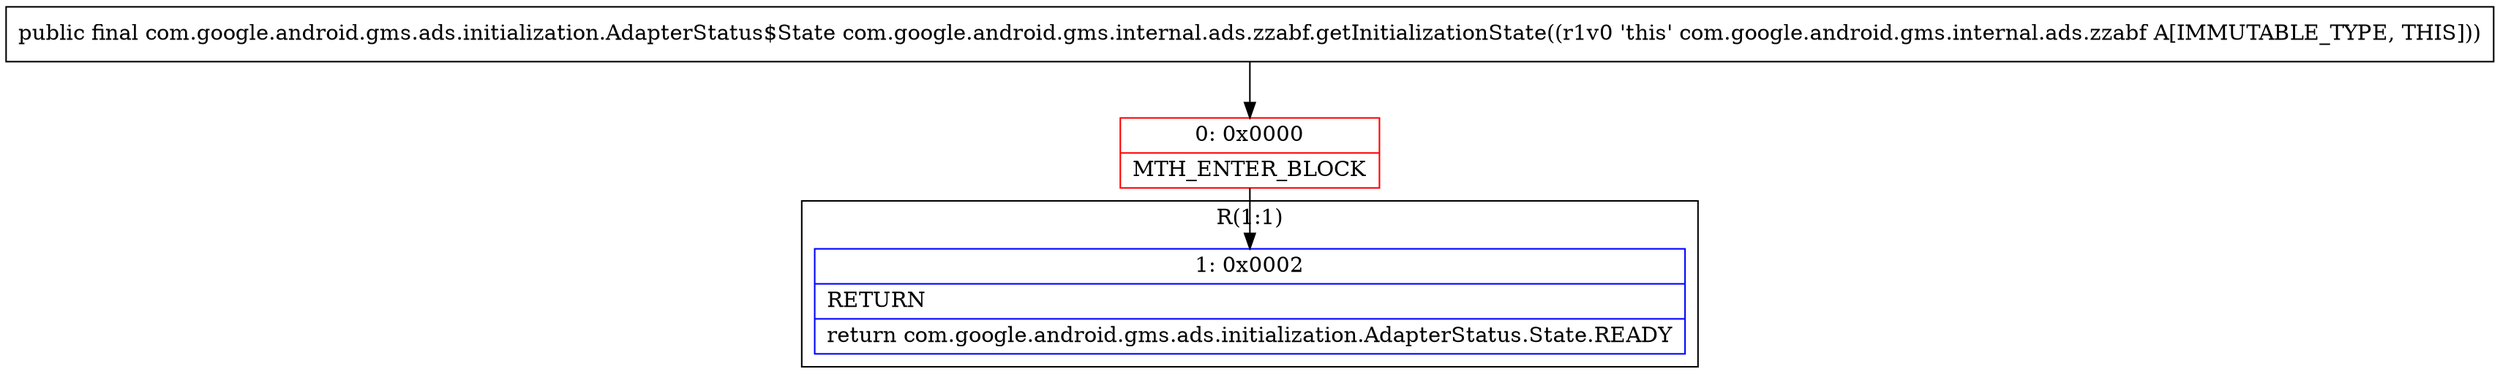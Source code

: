 digraph "CFG forcom.google.android.gms.internal.ads.zzabf.getInitializationState()Lcom\/google\/android\/gms\/ads\/initialization\/AdapterStatus$State;" {
subgraph cluster_Region_1041665994 {
label = "R(1:1)";
node [shape=record,color=blue];
Node_1 [shape=record,label="{1\:\ 0x0002|RETURN\l|return com.google.android.gms.ads.initialization.AdapterStatus.State.READY\l}"];
}
Node_0 [shape=record,color=red,label="{0\:\ 0x0000|MTH_ENTER_BLOCK\l}"];
MethodNode[shape=record,label="{public final com.google.android.gms.ads.initialization.AdapterStatus$State com.google.android.gms.internal.ads.zzabf.getInitializationState((r1v0 'this' com.google.android.gms.internal.ads.zzabf A[IMMUTABLE_TYPE, THIS])) }"];
MethodNode -> Node_0;
Node_0 -> Node_1;
}

